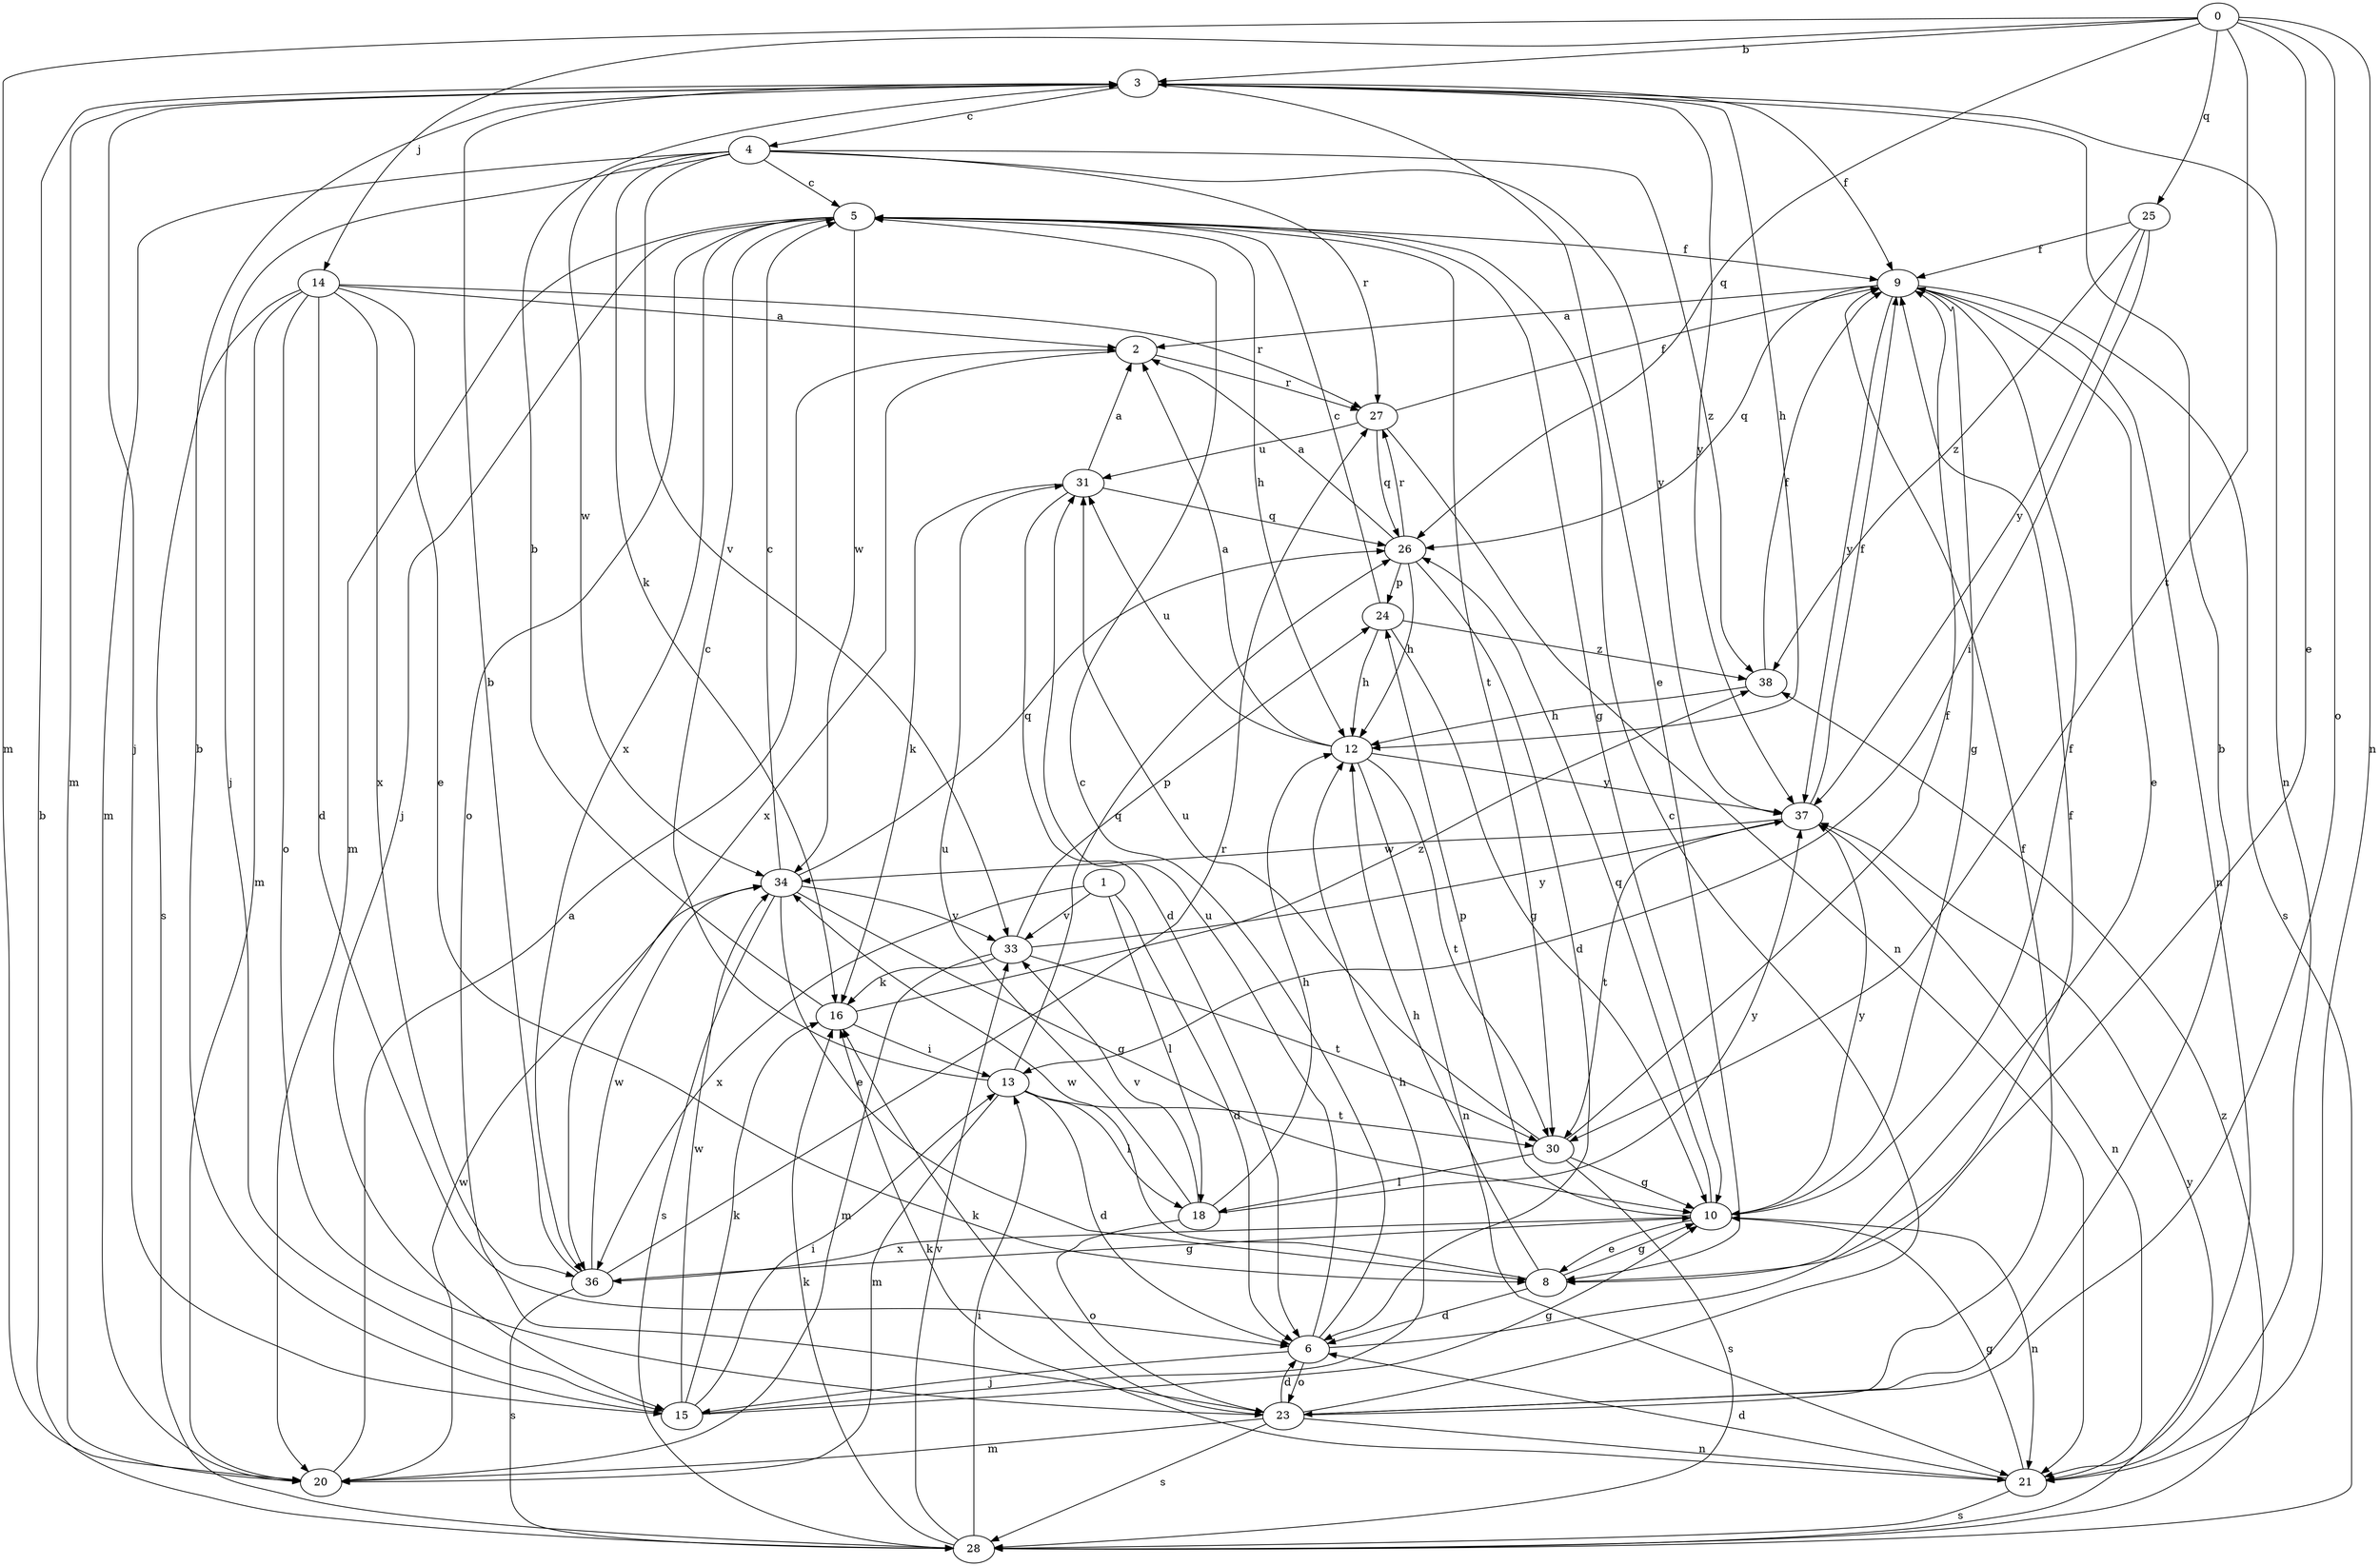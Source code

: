 strict digraph  {
0;
1;
2;
3;
4;
5;
6;
8;
9;
10;
12;
13;
14;
15;
16;
18;
20;
21;
23;
24;
25;
26;
27;
28;
30;
31;
33;
34;
36;
37;
38;
0 -> 3  [label=b];
0 -> 8  [label=e];
0 -> 14  [label=j];
0 -> 20  [label=m];
0 -> 21  [label=n];
0 -> 23  [label=o];
0 -> 25  [label=q];
0 -> 26  [label=q];
0 -> 30  [label=t];
1 -> 6  [label=d];
1 -> 18  [label=l];
1 -> 33  [label=v];
1 -> 36  [label=x];
2 -> 27  [label=r];
2 -> 36  [label=x];
3 -> 4  [label=c];
3 -> 8  [label=e];
3 -> 9  [label=f];
3 -> 12  [label=h];
3 -> 15  [label=j];
3 -> 20  [label=m];
3 -> 21  [label=n];
3 -> 37  [label=y];
4 -> 5  [label=c];
4 -> 15  [label=j];
4 -> 16  [label=k];
4 -> 20  [label=m];
4 -> 27  [label=r];
4 -> 33  [label=v];
4 -> 34  [label=w];
4 -> 37  [label=y];
4 -> 38  [label=z];
5 -> 9  [label=f];
5 -> 10  [label=g];
5 -> 12  [label=h];
5 -> 15  [label=j];
5 -> 20  [label=m];
5 -> 23  [label=o];
5 -> 30  [label=t];
5 -> 34  [label=w];
5 -> 36  [label=x];
6 -> 5  [label=c];
6 -> 9  [label=f];
6 -> 15  [label=j];
6 -> 23  [label=o];
6 -> 31  [label=u];
8 -> 6  [label=d];
8 -> 10  [label=g];
8 -> 12  [label=h];
8 -> 34  [label=w];
9 -> 2  [label=a];
9 -> 8  [label=e];
9 -> 10  [label=g];
9 -> 21  [label=n];
9 -> 26  [label=q];
9 -> 28  [label=s];
9 -> 37  [label=y];
10 -> 8  [label=e];
10 -> 9  [label=f];
10 -> 21  [label=n];
10 -> 24  [label=p];
10 -> 26  [label=q];
10 -> 36  [label=x];
10 -> 37  [label=y];
12 -> 2  [label=a];
12 -> 21  [label=n];
12 -> 30  [label=t];
12 -> 31  [label=u];
12 -> 37  [label=y];
13 -> 5  [label=c];
13 -> 6  [label=d];
13 -> 18  [label=l];
13 -> 20  [label=m];
13 -> 26  [label=q];
13 -> 30  [label=t];
14 -> 2  [label=a];
14 -> 6  [label=d];
14 -> 8  [label=e];
14 -> 20  [label=m];
14 -> 23  [label=o];
14 -> 27  [label=r];
14 -> 28  [label=s];
14 -> 36  [label=x];
15 -> 3  [label=b];
15 -> 10  [label=g];
15 -> 12  [label=h];
15 -> 13  [label=i];
15 -> 16  [label=k];
15 -> 34  [label=w];
16 -> 3  [label=b];
16 -> 13  [label=i];
16 -> 38  [label=z];
18 -> 12  [label=h];
18 -> 23  [label=o];
18 -> 31  [label=u];
18 -> 33  [label=v];
18 -> 37  [label=y];
20 -> 2  [label=a];
20 -> 34  [label=w];
21 -> 6  [label=d];
21 -> 10  [label=g];
21 -> 16  [label=k];
21 -> 28  [label=s];
23 -> 3  [label=b];
23 -> 5  [label=c];
23 -> 6  [label=d];
23 -> 9  [label=f];
23 -> 16  [label=k];
23 -> 20  [label=m];
23 -> 21  [label=n];
23 -> 28  [label=s];
24 -> 5  [label=c];
24 -> 10  [label=g];
24 -> 12  [label=h];
24 -> 38  [label=z];
25 -> 9  [label=f];
25 -> 13  [label=i];
25 -> 37  [label=y];
25 -> 38  [label=z];
26 -> 2  [label=a];
26 -> 6  [label=d];
26 -> 12  [label=h];
26 -> 24  [label=p];
26 -> 27  [label=r];
27 -> 9  [label=f];
27 -> 21  [label=n];
27 -> 26  [label=q];
27 -> 31  [label=u];
28 -> 3  [label=b];
28 -> 13  [label=i];
28 -> 16  [label=k];
28 -> 33  [label=v];
28 -> 37  [label=y];
28 -> 38  [label=z];
30 -> 9  [label=f];
30 -> 10  [label=g];
30 -> 18  [label=l];
30 -> 28  [label=s];
30 -> 31  [label=u];
31 -> 2  [label=a];
31 -> 6  [label=d];
31 -> 16  [label=k];
31 -> 26  [label=q];
33 -> 16  [label=k];
33 -> 20  [label=m];
33 -> 24  [label=p];
33 -> 30  [label=t];
33 -> 37  [label=y];
34 -> 5  [label=c];
34 -> 8  [label=e];
34 -> 10  [label=g];
34 -> 26  [label=q];
34 -> 28  [label=s];
34 -> 33  [label=v];
36 -> 3  [label=b];
36 -> 10  [label=g];
36 -> 27  [label=r];
36 -> 28  [label=s];
36 -> 34  [label=w];
37 -> 9  [label=f];
37 -> 21  [label=n];
37 -> 30  [label=t];
37 -> 34  [label=w];
38 -> 9  [label=f];
38 -> 12  [label=h];
}
